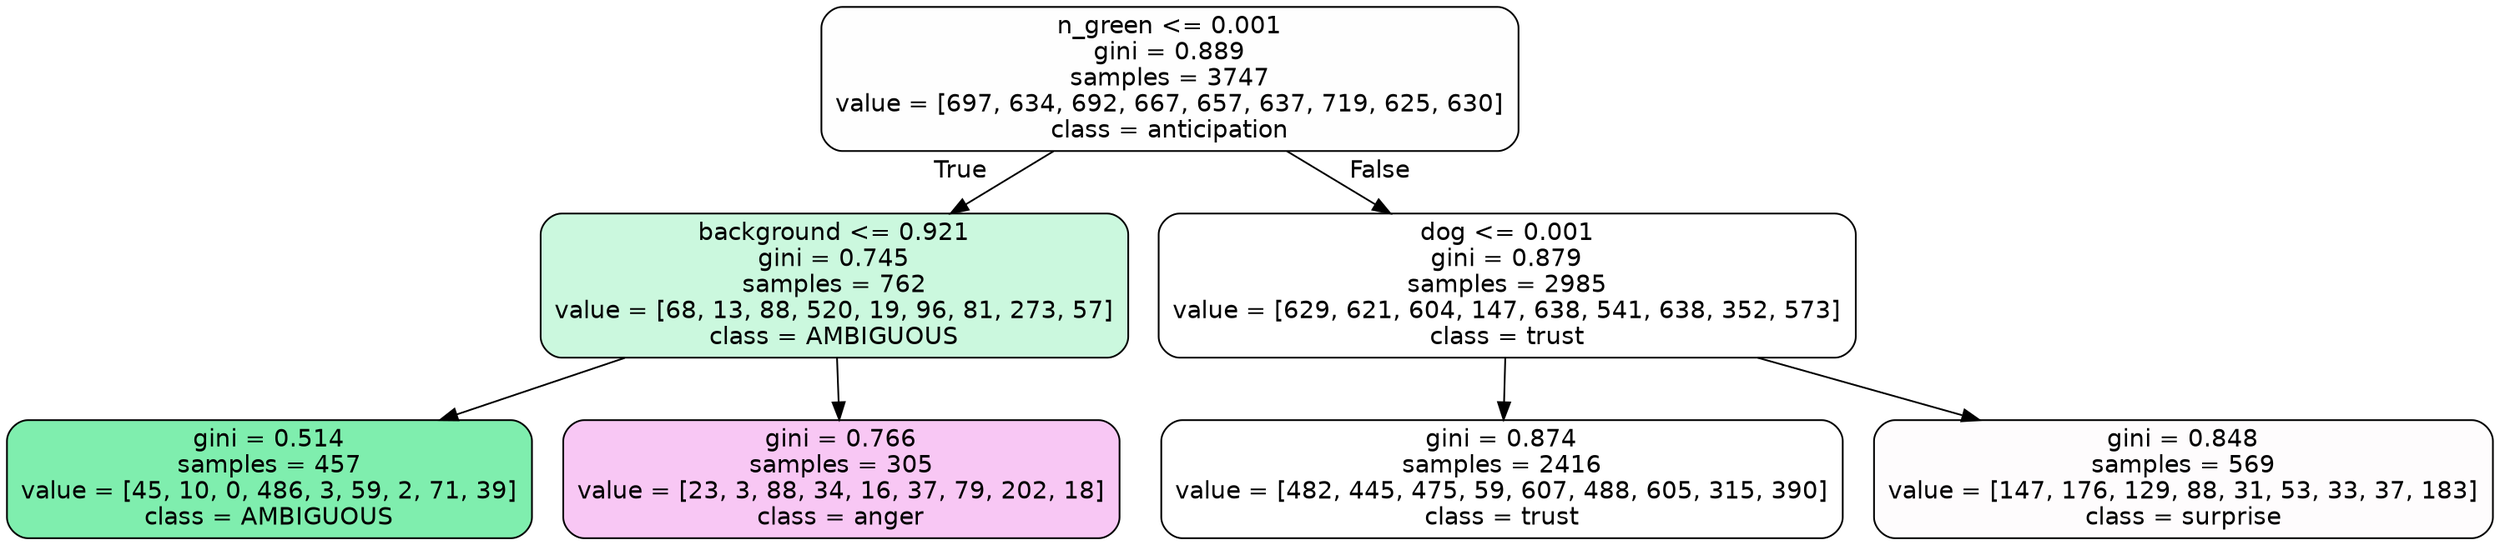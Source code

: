 digraph Tree {
node [shape=box, style="filled, rounded", color="black", fontname=helvetica] ;
edge [fontname=helvetica] ;
0 [label="n_green <= 0.001\ngini = 0.889\nsamples = 3747\nvalue = [697, 634, 692, 667, 657, 637, 719, 625, 630]\nclass = anticipation", fillcolor="#8139e501"] ;
1 [label="background <= 0.921\ngini = 0.745\nsamples = 762\nvalue = [68, 13, 88, 520, 19, 96, 81, 273, 57]\nclass = AMBIGUOUS", fillcolor="#39e58143"] ;
0 -> 1 [labeldistance=2.5, labelangle=45, headlabel="True"] ;
2 [label="gini = 0.514\nsamples = 457\nvalue = [45, 10, 0, 486, 3, 59, 2, 71, 39]\nclass = AMBIGUOUS", fillcolor="#39e581a4"] ;
1 -> 2 ;
3 [label="gini = 0.766\nsamples = 305\nvalue = [23, 3, 88, 34, 16, 37, 79, 202, 18]\nclass = anger", fillcolor="#e539d747"] ;
1 -> 3 ;
4 [label="dog <= 0.001\ngini = 0.879\nsamples = 2985\nvalue = [629, 621, 604, 147, 638, 541, 638, 352, 573]\nclass = trust", fillcolor="#39d7e500"] ;
0 -> 4 [labeldistance=2.5, labelangle=-45, headlabel="False"] ;
5 [label="gini = 0.874\nsamples = 2416\nvalue = [482, 445, 475, 59, 607, 488, 605, 315, 390]\nclass = trust", fillcolor="#39d7e500"] ;
4 -> 5 ;
6 [label="gini = 0.848\nsamples = 569\nvalue = [147, 176, 129, 88, 31, 53, 33, 37, 183]\nclass = surprise", fillcolor="#e5396403"] ;
4 -> 6 ;
}
